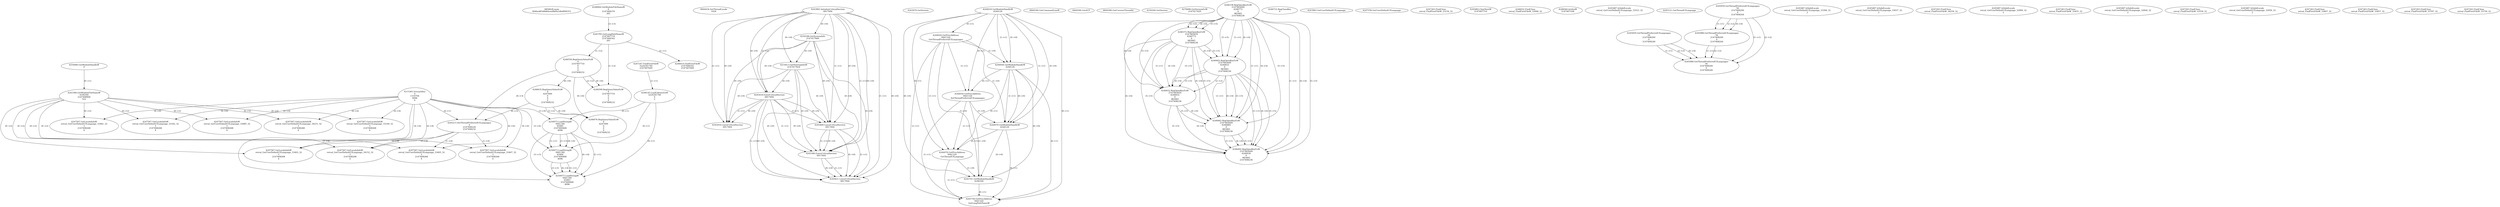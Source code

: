 // Global SCDG with merge call
digraph {
	0 [label="6850628.main
004bed85d8d64eeefb60e2dbdf0f4351"]
	1 [label="4254480.GetModuleHandleW
0"]
	2 [label="6844434.SetThreadLocale
1024"]
	3 [label="4243965.InitializeCriticalSection
6917004"]
	4 [label="4243979.GetVersion
"]
	5 [label="4244018.GetModuleHandleW
4244120"]
	6 [label="4244024.GetProcAddress
9441320
GetThreadPreferredUILanguages"]
	5 -> 6 [label="(0-->1)"]
	7 [label="4244044.GetModuleHandleW
4244120"]
	5 -> 7 [label="(1-->1)"]
	5 -> 7 [label="(0-->0)"]
	6 -> 7 [label="(1-->0)"]
	8 [label="4244050.GetProcAddress
9441320
SetThreadPreferredUILanguages"]
	5 -> 8 [label="(0-->1)"]
	6 -> 8 [label="(1-->1)"]
	7 -> 8 [label="(0-->1)"]
	9 [label="4244070.GetModuleHandleW
4244120"]
	5 -> 9 [label="(1-->1)"]
	7 -> 9 [label="(1-->1)"]
	5 -> 9 [label="(0-->0)"]
	6 -> 9 [label="(1-->0)"]
	7 -> 9 [label="(0-->0)"]
	8 -> 9 [label="(1-->0)"]
	10 [label="4244076.GetProcAddress
9441320
GetThreadUILanguage"]
	5 -> 10 [label="(0-->1)"]
	6 -> 10 [label="(1-->1)"]
	7 -> 10 [label="(0-->1)"]
	8 -> 10 [label="(1-->1)"]
	9 -> 10 [label="(0-->1)"]
	11 [label="4250188.GetSystemInfo
2147417660"]
	3 -> 11 [label="(0-->0)"]
	12 [label="6844540.GetCommandLineW
"]
	13 [label="4214413.GetStartupInfoW
2147417624"]
	3 -> 13 [label="(0-->0)"]
	11 -> 13 [label="(0-->0)"]
	14 [label="6844560.GetACP
"]
	15 [label="6844580.GetCurrentThreadId
"]
	16 [label="4250204.GetVersion
"]
	17 [label="4276690.GetVersionExW
2147417420"]
	18 [label="4243306.GetModuleFileNameW
4194304
2147408904
522"]
	1 -> 18 [label="(0-->1)"]
	19 [label="4248064.GetModuleFileNameW
0
2147408370
261"]
	20 [label="4215383.VirtualAlloc
0
1310704
4096
4"]
	21 [label="4246338.RegOpenKeyExW
2147483649
4246772
0
983065
2147408236"]
	22 [label="4246372.RegOpenKeyExW
2147483650
4246772
0
983065
2147408236"]
	21 -> 22 [label="(2-->2)"]
	21 -> 22 [label="(4-->4)"]
	21 -> 22 [label="(5-->5)"]
	23 [label="4246402.RegOpenKeyExW
2147483649
4246832
0
983065
2147408236"]
	21 -> 23 [label="(1-->1)"]
	21 -> 23 [label="(4-->4)"]
	22 -> 23 [label="(4-->4)"]
	21 -> 23 [label="(5-->5)"]
	22 -> 23 [label="(5-->5)"]
	24 [label="4246432.RegOpenKeyExW
2147483650
4246832
0
983065
2147408236"]
	22 -> 24 [label="(1-->1)"]
	23 -> 24 [label="(2-->2)"]
	21 -> 24 [label="(4-->4)"]
	22 -> 24 [label="(4-->4)"]
	23 -> 24 [label="(4-->4)"]
	21 -> 24 [label="(5-->5)"]
	22 -> 24 [label="(5-->5)"]
	23 -> 24 [label="(5-->5)"]
	25 [label="4245741.GetModuleHandleW
4246160"]
	5 -> 25 [label="(0-->0)"]
	6 -> 25 [label="(1-->0)"]
	7 -> 25 [label="(0-->0)"]
	8 -> 25 [label="(1-->0)"]
	9 -> 25 [label="(0-->0)"]
	10 -> 25 [label="(1-->0)"]
	26 [label="4245758.GetProcAddress
9441320
GetLongPathNameW"]
	5 -> 26 [label="(0-->1)"]
	6 -> 26 [label="(1-->1)"]
	7 -> 26 [label="(0-->1)"]
	8 -> 26 [label="(1-->1)"]
	9 -> 26 [label="(0-->1)"]
	10 -> 26 [label="(1-->1)"]
	25 -> 26 [label="(0-->1)"]
	27 [label="4245785.GetLongPathNameW
2147407710
2147406542
261"]
	19 -> 27 [label="(3-->3)"]
	28 [label="4246556.RegQueryValueExW
0
2147407710
0
0
0
2147408232"]
	27 -> 28 [label="(1-->2)"]
	29 [label="4246599.RegQueryValueExW
0
2147407710
0
0
0
2147408232"]
	27 -> 29 [label="(1-->2)"]
	28 -> 29 [label="(2-->2)"]
	28 -> 29 [label="(6-->6)"]
	30 [label="4246722.RegCloseKey
0"]
	31 [label="4247883.GetUserDefaultUILanguage
"]
	32 [label="4245418.EnterCriticalSection
6917004"]
	3 -> 32 [label="(1-->1)"]
	3 -> 32 [label="(0-->0)"]
	11 -> 32 [label="(0-->0)"]
	13 -> 32 [label="(0-->0)"]
	33 [label="4245454.LeaveCriticalSection
6917004"]
	3 -> 33 [label="(1-->1)"]
	32 -> 33 [label="(1-->1)"]
	3 -> 33 [label="(0-->0)"]
	11 -> 33 [label="(0-->0)"]
	13 -> 33 [label="(0-->0)"]
	32 -> 33 [label="(0-->0)"]
	34 [label="4247558.GetUserDefaultUILanguage
"]
	35 [label="4247567.GetLocaleInfoW
retval_GetUserDefaultUILanguage_33149_32
3
2147408268
4"]
	18 -> 35 [label="(0-->2)"]
	20 -> 35 [label="(4-->4)"]
	36 [label="4247247.FindFirstFileW
3224341740
2147407640"]
	37 [label="4247263.FindClose
retval_FindFirstFileW_33154_32"]
	38 [label="4248145.LoadLibraryExW
3224341740
0
2"]
	36 -> 38 [label="(1-->1)"]
	39 [label="4250073.LoadStringW
9441340
65485
2147409468
4096"]
	38 -> 39 [label="(0-->1)"]
	20 -> 39 [label="(3-->4)"]
	40 [label="4245683.CharNextW
2147407716"]
	41 [label="4246014.FindFirstFileW
2147406542
2147407064"]
	27 -> 41 [label="(2-->1)"]
	42 [label="4246032.FindClose
retval_FindFirstFileW_33009_32"]
	43 [label="4246044.lstrlenW
2147407108"]
	44 [label="4245469.LeaveCriticalSection
6917004"]
	3 -> 44 [label="(1-->1)"]
	32 -> 44 [label="(1-->1)"]
	3 -> 44 [label="(0-->0)"]
	11 -> 44 [label="(0-->0)"]
	13 -> 44 [label="(0-->0)"]
	32 -> 44 [label="(0-->0)"]
	45 [label="4245487.IsValidLocale
retval_GetUserDefaultUILanguage_33523_32
2"]
	46 [label="4245121.GetThreadUILanguage
"]
	47 [label="4245059.GetThreadPreferredUILanguages
56
2147408200
0
2147408240"]
	48 [label="4245580.EnterCriticalSection
6917004"]
	3 -> 48 [label="(1-->1)"]
	32 -> 48 [label="(1-->1)"]
	44 -> 48 [label="(1-->1)"]
	3 -> 48 [label="(0-->0)"]
	11 -> 48 [label="(0-->0)"]
	13 -> 48 [label="(0-->0)"]
	32 -> 48 [label="(0-->0)"]
	44 -> 48 [label="(0-->0)"]
	49 [label="4245621.LeaveCriticalSection
6917004"]
	3 -> 49 [label="(1-->1)"]
	32 -> 49 [label="(1-->1)"]
	44 -> 49 [label="(1-->1)"]
	48 -> 49 [label="(1-->1)"]
	3 -> 49 [label="(0-->0)"]
	11 -> 49 [label="(0-->0)"]
	13 -> 49 [label="(0-->0)"]
	32 -> 49 [label="(0-->0)"]
	44 -> 49 [label="(0-->0)"]
	48 -> 49 [label="(0-->0)"]
	50 [label="4247567.GetLocaleInfoW
retval_GetUserDefaultUILanguage_34231_32
3
2147408268
4"]
	18 -> 50 [label="(0-->2)"]
	20 -> 50 [label="(4-->4)"]
	51 [label="4246462.RegOpenKeyExW
2147483649
4246884
0
983065
2147408236"]
	21 -> 51 [label="(1-->1)"]
	23 -> 51 [label="(1-->1)"]
	21 -> 51 [label="(4-->4)"]
	22 -> 51 [label="(4-->4)"]
	23 -> 51 [label="(4-->4)"]
	24 -> 51 [label="(4-->4)"]
	21 -> 51 [label="(5-->5)"]
	22 -> 51 [label="(5-->5)"]
	23 -> 51 [label="(5-->5)"]
	24 -> 51 [label="(5-->5)"]
	52 [label="4246492.RegOpenKeyExW
2147483649
4246936
0
983065
2147408236"]
	21 -> 52 [label="(1-->1)"]
	23 -> 52 [label="(1-->1)"]
	51 -> 52 [label="(1-->1)"]
	21 -> 52 [label="(4-->4)"]
	22 -> 52 [label="(4-->4)"]
	23 -> 52 [label="(4-->4)"]
	24 -> 52 [label="(4-->4)"]
	51 -> 52 [label="(4-->4)"]
	21 -> 52 [label="(5-->5)"]
	22 -> 52 [label="(5-->5)"]
	23 -> 52 [label="(5-->5)"]
	24 -> 52 [label="(5-->5)"]
	51 -> 52 [label="(5-->5)"]
	53 [label="4246635.RegQueryValueExW
0
4247000
0
0
0
2147408232"]
	28 -> 53 [label="(6-->6)"]
	54 [label="4246676.RegQueryValueExW
0
4247000
0
0
0
2147408232"]
	53 -> 54 [label="(2-->2)"]
	28 -> 54 [label="(6-->6)"]
	53 -> 54 [label="(6-->6)"]
	55 [label="4245487.IsValidLocale
retval_GetUserDefaultUILanguage_33394_32
2"]
	56 [label="4245059.GetThreadPreferredUILanguages
56
2147408200
0
2147408244"]
	57 [label="4245088.GetThreadPreferredUILanguages
56
2147408200
0
2147408244"]
	56 -> 57 [label="(1-->1)"]
	56 -> 57 [label="(2-->2)"]
	56 -> 57 [label="(4-->4)"]
	58 [label="4245215.SetThreadPreferredUILanguages
4
2147408220
2147408232"]
	20 -> 58 [label="(4-->1)"]
	28 -> 58 [label="(6-->3)"]
	53 -> 58 [label="(6-->3)"]
	59 [label="4245088.GetThreadPreferredUILanguages
56
2147408200
0
2147408240"]
	47 -> 59 [label="(1-->1)"]
	56 -> 59 [label="(1-->1)"]
	57 -> 59 [label="(1-->1)"]
	47 -> 59 [label="(2-->2)"]
	56 -> 59 [label="(2-->2)"]
	57 -> 59 [label="(2-->2)"]
	47 -> 59 [label="(4-->4)"]
	60 [label="4245487.IsValidLocale
retval_GetUserDefaultUILanguage_33037_32
2"]
	61 [label="4247567.GetLocaleInfoW
retval_GetUserDefaultUILanguage_34152_32
3
2147408268
4"]
	18 -> 61 [label="(0-->2)"]
	20 -> 61 [label="(4-->4)"]
	58 -> 61 [label="(1-->4)"]
	62 [label="4247263.FindClose
retval_FindFirstFileW_34259_32"]
	63 [label="4245487.IsValidLocale
retval_GetUserDefaultUILanguage_32900_32
2"]
	64 [label="4247567.GetLocaleInfoW
retval_GetUserDefaultUILanguage_33405_32
3
2147408268
4"]
	18 -> 64 [label="(0-->2)"]
	20 -> 64 [label="(4-->4)"]
	58 -> 64 [label="(1-->4)"]
	65 [label="4247263.FindClose
retval_FindFirstFileW_33455_32"]
	66 [label="4245487.IsValidLocale
retval_GetUserDefaultUILanguage_32844_32
2"]
	67 [label="4247567.GetLocaleInfoW
retval_GetUserDefaultUILanguage_33403_32
3
2147408268
4"]
	18 -> 67 [label="(0-->2)"]
	20 -> 67 [label="(4-->4)"]
	58 -> 67 [label="(1-->4)"]
	68 [label="4247263.FindClose
retval_FindFirstFileW_33559_32"]
	69 [label="4245487.IsValidLocale
retval_GetUserDefaultUILanguage_32956_32
2"]
	70 [label="4247567.GetLocaleInfoW
retval_GetUserDefaultUILanguage_33407_32
3
2147408268
4"]
	18 -> 70 [label="(0-->2)"]
	20 -> 70 [label="(4-->4)"]
	58 -> 70 [label="(1-->4)"]
	71 [label="4247263.FindClose
retval_FindFirstFileW_33607_32"]
	72 [label="4250073.LoadStringW
9441340
65484
2147409468
4096"]
	38 -> 72 [label="(0-->1)"]
	39 -> 72 [label="(1-->1)"]
	39 -> 72 [label="(3-->3)"]
	20 -> 72 [label="(3-->4)"]
	39 -> 72 [label="(4-->4)"]
	73 [label="4247567.GetLocaleInfoW
retval_GetUserDefaultUILanguage_33461_32
3
2147408268
4"]
	18 -> 73 [label="(0-->2)"]
	20 -> 73 [label="(4-->4)"]
	74 [label="4247263.FindClose
retval_FindFirstFileW_33857_32"]
	75 [label="4247567.GetLocaleInfoW
retval_GetUserDefaultUILanguage_33685_32
3
2147408268
4"]
	18 -> 75 [label="(0-->2)"]
	20 -> 75 [label="(4-->4)"]
	76 [label="4247263.FindClose
retval_FindFirstFileW_33797_32"]
	77 [label="4247567.GetLocaleInfoW
retval_GetUserDefaultUILanguage_33342_32
3
2147408268
4"]
	18 -> 77 [label="(0-->2)"]
	20 -> 77 [label="(4-->4)"]
	78 [label="4247263.FindClose
retval_FindFirstFileW_33759_32"]
	79 [label="4250073.LoadStringW
9441340
65483
2147409468
4096"]
	38 -> 79 [label="(0-->1)"]
	39 -> 79 [label="(1-->1)"]
	72 -> 79 [label="(1-->1)"]
	39 -> 79 [label="(3-->3)"]
	72 -> 79 [label="(3-->3)"]
	20 -> 79 [label="(3-->4)"]
	39 -> 79 [label="(4-->4)"]
	72 -> 79 [label="(4-->4)"]
}

